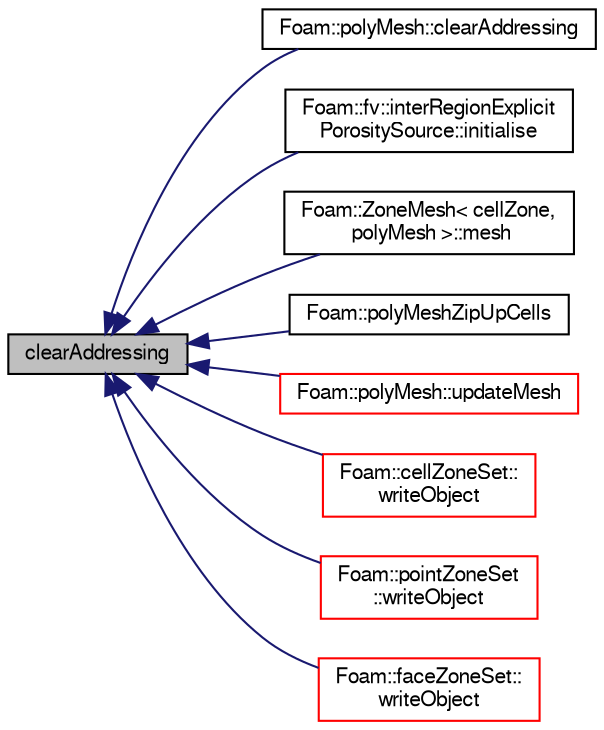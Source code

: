digraph "clearAddressing"
{
  bgcolor="transparent";
  edge [fontname="FreeSans",fontsize="10",labelfontname="FreeSans",labelfontsize="10"];
  node [fontname="FreeSans",fontsize="10",shape=record];
  rankdir="LR";
  Node196 [label="clearAddressing",height=0.2,width=0.4,color="black", fillcolor="grey75", style="filled", fontcolor="black"];
  Node196 -> Node197 [dir="back",color="midnightblue",fontsize="10",style="solid",fontname="FreeSans"];
  Node197 [label="Foam::polyMesh::clearAddressing",height=0.2,width=0.4,color="black",URL="$a27410.html#a8a149df33631d5e24b40326fe83b0f43",tooltip="Clear addressing. "];
  Node196 -> Node198 [dir="back",color="midnightblue",fontsize="10",style="solid",fontname="FreeSans"];
  Node198 [label="Foam::fv::interRegionExplicit\lPorositySource::initialise",height=0.2,width=0.4,color="black",URL="$a23534.html#a18abf8b19283101238a77c9e6865b673",tooltip="Initialise. "];
  Node196 -> Node199 [dir="back",color="midnightblue",fontsize="10",style="solid",fontname="FreeSans"];
  Node199 [label="Foam::ZoneMesh\< cellZone,\l polyMesh \>::mesh",height=0.2,width=0.4,color="black",URL="$a27522.html#ac41d1bc48208a47ffceb25d417eea442",tooltip="Return the mesh reference. "];
  Node196 -> Node200 [dir="back",color="midnightblue",fontsize="10",style="solid",fontname="FreeSans"];
  Node200 [label="Foam::polyMeshZipUpCells",height=0.2,width=0.4,color="black",URL="$a21124.html#ab957fb2d74d8de84991a6246e876ecd2"];
  Node196 -> Node201 [dir="back",color="midnightblue",fontsize="10",style="solid",fontname="FreeSans"];
  Node201 [label="Foam::polyMesh::updateMesh",height=0.2,width=0.4,color="red",URL="$a27410.html#a9c8cde0b192708d622d874f8cc2df66d",tooltip="Update the mesh corresponding to given map. "];
  Node196 -> Node2228 [dir="back",color="midnightblue",fontsize="10",style="solid",fontname="FreeSans"];
  Node2228 [label="Foam::cellZoneSet::\lwriteObject",height=0.2,width=0.4,color="red",URL="$a25442.html#ad29090f3bdbff43fd95fa2d856219b5f",tooltip="Write cellZone. "];
  Node196 -> Node2230 [dir="back",color="midnightblue",fontsize="10",style="solid",fontname="FreeSans"];
  Node2230 [label="Foam::pointZoneSet\l::writeObject",height=0.2,width=0.4,color="red",URL="$a25458.html#ad29090f3bdbff43fd95fa2d856219b5f",tooltip="Write pointZone. "];
  Node196 -> Node2232 [dir="back",color="midnightblue",fontsize="10",style="solid",fontname="FreeSans"];
  Node2232 [label="Foam::faceZoneSet::\lwriteObject",height=0.2,width=0.4,color="red",URL="$a25450.html#ad29090f3bdbff43fd95fa2d856219b5f",tooltip="Write faceZone. "];
}
